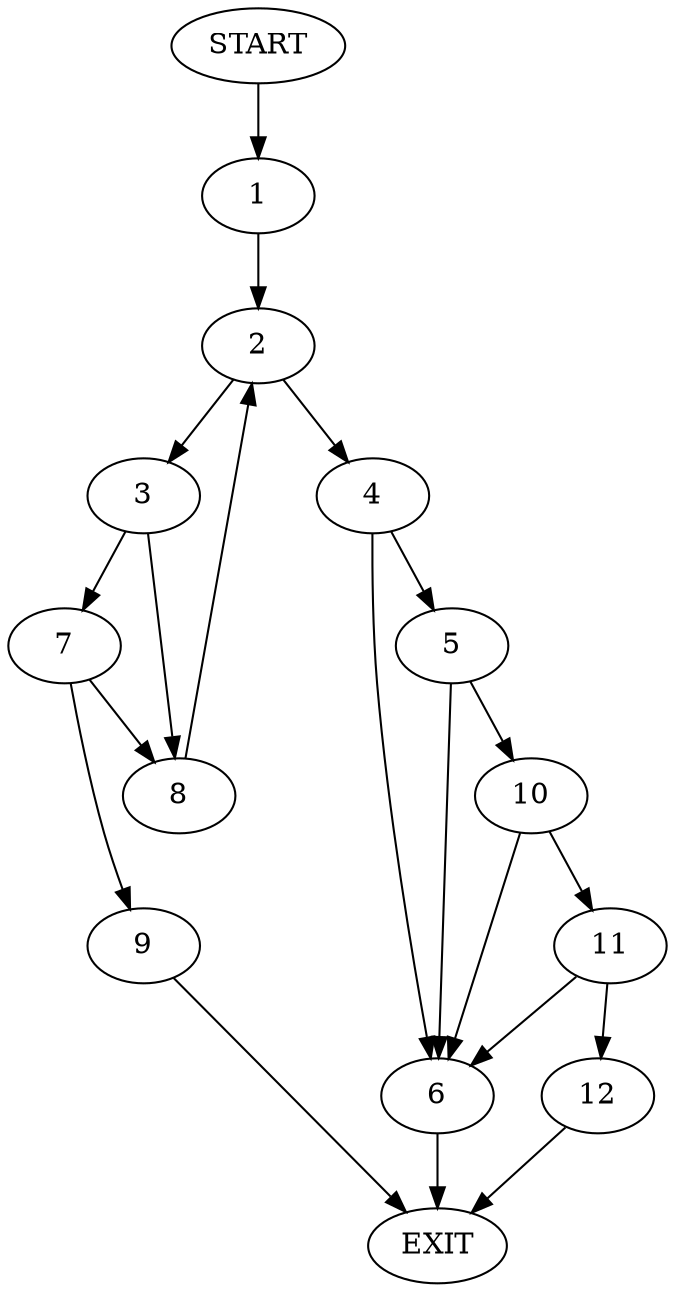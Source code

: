 digraph {
0 [label="START"]
13 [label="EXIT"]
0 -> 1
1 -> 2
2 -> 3
2 -> 4
4 -> 5
4 -> 6
3 -> 7
3 -> 8
8 -> 2
7 -> 9
7 -> 8
9 -> 13
6 -> 13
5 -> 10
5 -> 6
10 -> 6
10 -> 11
11 -> 6
11 -> 12
12 -> 13
}
